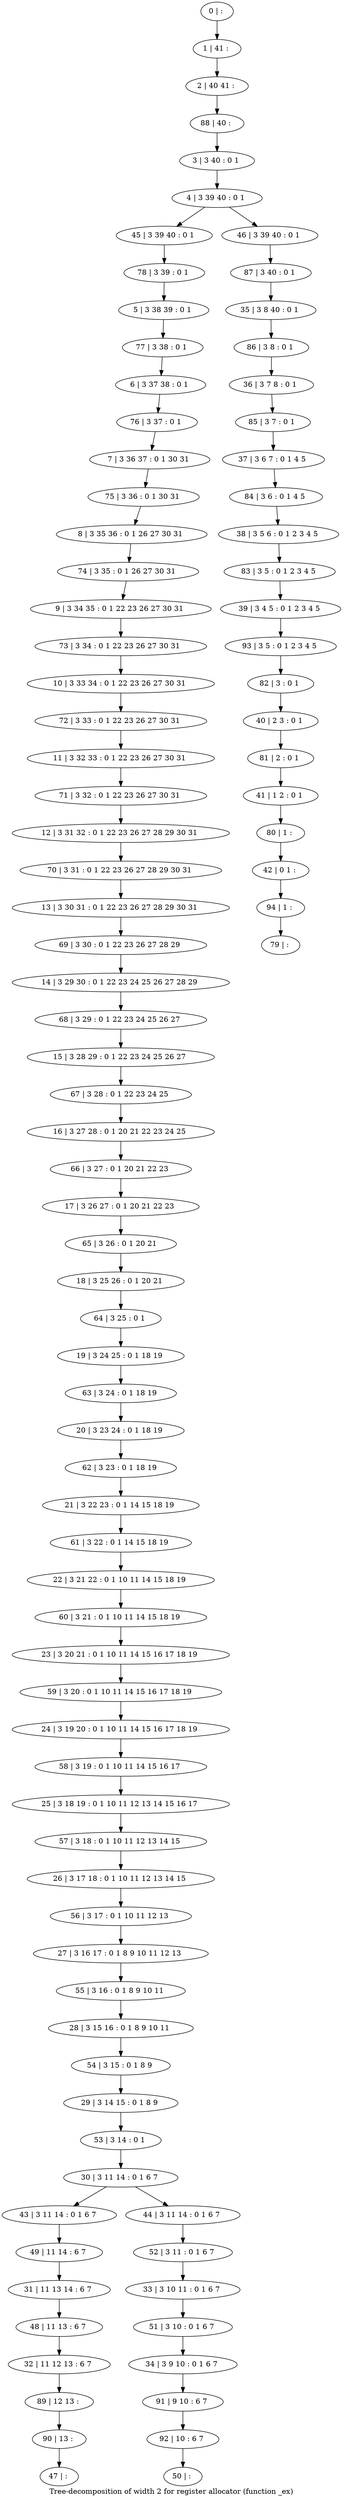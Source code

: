 digraph G {
graph [label="Tree-decomposition of width 2 for register allocator (function _ex)"]
0[label="0 | : "];
1[label="1 | 41 : "];
2[label="2 | 40 41 : "];
3[label="3 | 3 40 : 0 1 "];
4[label="4 | 3 39 40 : 0 1 "];
5[label="5 | 3 38 39 : 0 1 "];
6[label="6 | 3 37 38 : 0 1 "];
7[label="7 | 3 36 37 : 0 1 30 31 "];
8[label="8 | 3 35 36 : 0 1 26 27 30 31 "];
9[label="9 | 3 34 35 : 0 1 22 23 26 27 30 31 "];
10[label="10 | 3 33 34 : 0 1 22 23 26 27 30 31 "];
11[label="11 | 3 32 33 : 0 1 22 23 26 27 30 31 "];
12[label="12 | 3 31 32 : 0 1 22 23 26 27 28 29 30 31 "];
13[label="13 | 3 30 31 : 0 1 22 23 26 27 28 29 30 31 "];
14[label="14 | 3 29 30 : 0 1 22 23 24 25 26 27 28 29 "];
15[label="15 | 3 28 29 : 0 1 22 23 24 25 26 27 "];
16[label="16 | 3 27 28 : 0 1 20 21 22 23 24 25 "];
17[label="17 | 3 26 27 : 0 1 20 21 22 23 "];
18[label="18 | 3 25 26 : 0 1 20 21 "];
19[label="19 | 3 24 25 : 0 1 18 19 "];
20[label="20 | 3 23 24 : 0 1 18 19 "];
21[label="21 | 3 22 23 : 0 1 14 15 18 19 "];
22[label="22 | 3 21 22 : 0 1 10 11 14 15 18 19 "];
23[label="23 | 3 20 21 : 0 1 10 11 14 15 16 17 18 19 "];
24[label="24 | 3 19 20 : 0 1 10 11 14 15 16 17 18 19 "];
25[label="25 | 3 18 19 : 0 1 10 11 12 13 14 15 16 17 "];
26[label="26 | 3 17 18 : 0 1 10 11 12 13 14 15 "];
27[label="27 | 3 16 17 : 0 1 8 9 10 11 12 13 "];
28[label="28 | 3 15 16 : 0 1 8 9 10 11 "];
29[label="29 | 3 14 15 : 0 1 8 9 "];
30[label="30 | 3 11 14 : 0 1 6 7 "];
31[label="31 | 11 13 14 : 6 7 "];
32[label="32 | 11 12 13 : 6 7 "];
33[label="33 | 3 10 11 : 0 1 6 7 "];
34[label="34 | 3 9 10 : 0 1 6 7 "];
35[label="35 | 3 8 40 : 0 1 "];
36[label="36 | 3 7 8 : 0 1 "];
37[label="37 | 3 6 7 : 0 1 4 5 "];
38[label="38 | 3 5 6 : 0 1 2 3 4 5 "];
39[label="39 | 3 4 5 : 0 1 2 3 4 5 "];
40[label="40 | 2 3 : 0 1 "];
41[label="41 | 1 2 : 0 1 "];
42[label="42 | 0 1 : "];
43[label="43 | 3 11 14 : 0 1 6 7 "];
44[label="44 | 3 11 14 : 0 1 6 7 "];
45[label="45 | 3 39 40 : 0 1 "];
46[label="46 | 3 39 40 : 0 1 "];
47[label="47 | : "];
48[label="48 | 11 13 : 6 7 "];
49[label="49 | 11 14 : 6 7 "];
50[label="50 | : "];
51[label="51 | 3 10 : 0 1 6 7 "];
52[label="52 | 3 11 : 0 1 6 7 "];
53[label="53 | 3 14 : 0 1 "];
54[label="54 | 3 15 : 0 1 8 9 "];
55[label="55 | 3 16 : 0 1 8 9 10 11 "];
56[label="56 | 3 17 : 0 1 10 11 12 13 "];
57[label="57 | 3 18 : 0 1 10 11 12 13 14 15 "];
58[label="58 | 3 19 : 0 1 10 11 14 15 16 17 "];
59[label="59 | 3 20 : 0 1 10 11 14 15 16 17 18 19 "];
60[label="60 | 3 21 : 0 1 10 11 14 15 18 19 "];
61[label="61 | 3 22 : 0 1 14 15 18 19 "];
62[label="62 | 3 23 : 0 1 18 19 "];
63[label="63 | 3 24 : 0 1 18 19 "];
64[label="64 | 3 25 : 0 1 "];
65[label="65 | 3 26 : 0 1 20 21 "];
66[label="66 | 3 27 : 0 1 20 21 22 23 "];
67[label="67 | 3 28 : 0 1 22 23 24 25 "];
68[label="68 | 3 29 : 0 1 22 23 24 25 26 27 "];
69[label="69 | 3 30 : 0 1 22 23 26 27 28 29 "];
70[label="70 | 3 31 : 0 1 22 23 26 27 28 29 30 31 "];
71[label="71 | 3 32 : 0 1 22 23 26 27 30 31 "];
72[label="72 | 3 33 : 0 1 22 23 26 27 30 31 "];
73[label="73 | 3 34 : 0 1 22 23 26 27 30 31 "];
74[label="74 | 3 35 : 0 1 26 27 30 31 "];
75[label="75 | 3 36 : 0 1 30 31 "];
76[label="76 | 3 37 : 0 1 "];
77[label="77 | 3 38 : 0 1 "];
78[label="78 | 3 39 : 0 1 "];
79[label="79 | : "];
80[label="80 | 1 : "];
81[label="81 | 2 : 0 1 "];
82[label="82 | 3 : 0 1 "];
83[label="83 | 3 5 : 0 1 2 3 4 5 "];
84[label="84 | 3 6 : 0 1 4 5 "];
85[label="85 | 3 7 : 0 1 "];
86[label="86 | 3 8 : 0 1 "];
87[label="87 | 3 40 : 0 1 "];
88[label="88 | 40 : "];
89[label="89 | 12 13 : "];
90[label="90 | 13 : "];
91[label="91 | 9 10 : 6 7 "];
92[label="92 | 10 : 6 7 "];
93[label="93 | 3 5 : 0 1 2 3 4 5 "];
94[label="94 | 1 : "];
0->1 ;
1->2 ;
3->4 ;
30->43 ;
30->44 ;
4->45 ;
4->46 ;
48->32 ;
31->48 ;
49->31 ;
43->49 ;
51->34 ;
33->51 ;
52->33 ;
44->52 ;
53->30 ;
29->53 ;
54->29 ;
28->54 ;
55->28 ;
27->55 ;
56->27 ;
26->56 ;
57->26 ;
25->57 ;
58->25 ;
24->58 ;
59->24 ;
23->59 ;
60->23 ;
22->60 ;
61->22 ;
21->61 ;
62->21 ;
20->62 ;
63->20 ;
19->63 ;
64->19 ;
18->64 ;
65->18 ;
17->65 ;
66->17 ;
16->66 ;
67->16 ;
15->67 ;
68->15 ;
14->68 ;
69->14 ;
13->69 ;
70->13 ;
12->70 ;
71->12 ;
11->71 ;
72->11 ;
10->72 ;
73->10 ;
9->73 ;
74->9 ;
8->74 ;
75->8 ;
7->75 ;
76->7 ;
6->76 ;
77->6 ;
5->77 ;
78->5 ;
45->78 ;
80->42 ;
41->80 ;
81->41 ;
40->81 ;
82->40 ;
83->39 ;
38->83 ;
84->38 ;
37->84 ;
85->37 ;
36->85 ;
86->36 ;
35->86 ;
87->35 ;
46->87 ;
88->3 ;
2->88 ;
32->89 ;
90->47 ;
89->90 ;
34->91 ;
92->50 ;
91->92 ;
93->82 ;
39->93 ;
94->79 ;
42->94 ;
}

